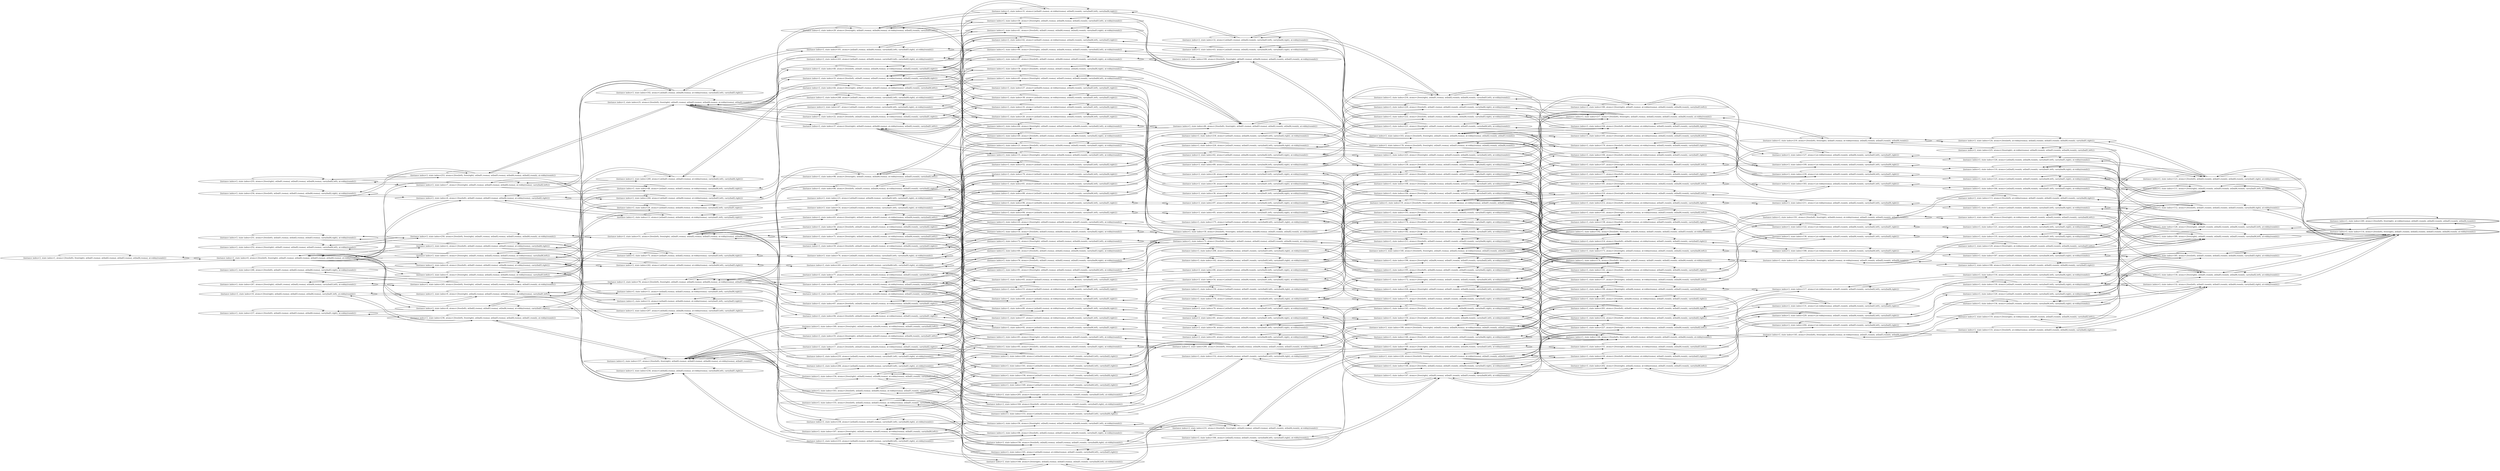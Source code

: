 digraph {
rankdir="LR"
s1[label="(instance index=3, state index=1, atoms={free(left), free(right), at(ball1,rooma), at(ball2,rooma), at(ball3,rooma), at(ball4,rooma), at-robby(roomb)})"]
s237[label="(instance index=3, state index=237, atoms={free(left), at(ball2,rooma), at(ball3,rooma), at(ball4,rooma), carry(ball1,right), at-robby(roomb)})"]
s10[label="(instance index=3, state index=10, atoms={free(right), at(ball2,rooma), at(ball3,rooma), at(ball4,rooma), carry(ball1,left), at-robby(roomb)})"]
s252[label="(instance index=3, state index=252, atoms={free(right), at(ball1,rooma), at(ball2,rooma), at(ball3,rooma), carry(ball4,left), at-robby(roomb)})"]
s251[label="(instance index=3, state index=251, atoms={free(left), at(ball1,rooma), at(ball2,rooma), at(ball3,rooma), carry(ball4,right), at-robby(roomb)})"]
s246[label="(instance index=3, state index=246, atoms={free(left), at(ball1,rooma), at(ball2,rooma), at(ball4,rooma), carry(ball3,right), at-robby(roomb)})"]
s247[label="(instance index=3, state index=247, atoms={free(right), at(ball1,rooma), at(ball2,rooma), at(ball4,rooma), carry(ball3,left), at-robby(roomb)})"]
s0[label="(instance index=3, state index=0, atoms={free(left), free(right), at(ball1,rooma), at(ball2,rooma), at(ball3,rooma), at(ball4,rooma), at-robby(rooma)})"]
s255[label="(instance index=3, state index=255, atoms={free(right), at(ball1,rooma), at(ball3,rooma), at(ball4,rooma), carry(ball2,left), at-robby(roomb)})"]
s254[label="(instance index=3, state index=254, atoms={free(left), at(ball1,rooma), at(ball3,rooma), at(ball4,rooma), carry(ball2,right), at-robby(roomb)})"]
s8[label="(instance index=3, state index=8, atoms={free(left), at(ball2,rooma), at(ball3,rooma), at(ball4,rooma), at-robby(rooma), carry(ball1,right)})"]
s9[label="(instance index=3, state index=9, atoms={free(right), at(ball2,rooma), at(ball3,rooma), at(ball4,rooma), at-robby(rooma), carry(ball1,left)})"]
s236[label="(instance index=3, state index=236, atoms={free(left), free(right), at(ball2,rooma), at(ball3,rooma), at(ball4,rooma), at(ball1,roomb), at-robby(roomb)})"]
s3[label="(instance index=3, state index=3, atoms={free(right), at(ball1,rooma), at(ball2,rooma), at(ball3,rooma), at-robby(rooma), carry(ball4,left)})"]
s2[label="(instance index=3, state index=2, atoms={free(left), at(ball1,rooma), at(ball2,rooma), at(ball3,rooma), at-robby(rooma), carry(ball4,right)})"]
s250[label="(instance index=3, state index=250, atoms={free(left), free(right), at(ball1,rooma), at(ball2,rooma), at(ball3,rooma), at(ball4,roomb), at-robby(roomb)})"]
s245[label="(instance index=3, state index=245, atoms={free(left), free(right), at(ball1,rooma), at(ball2,rooma), at(ball4,rooma), at(ball3,roomb), at-robby(roomb)})"]
s7[label="(instance index=3, state index=7, atoms={free(right), at(ball1,rooma), at(ball3,rooma), at(ball4,rooma), at-robby(rooma), carry(ball2,left)})"]
s4[label="(instance index=3, state index=4, atoms={free(left), at(ball1,rooma), at(ball2,rooma), at(ball4,rooma), at-robby(rooma), carry(ball3,right)})"]
s6[label="(instance index=3, state index=6, atoms={free(left), at(ball1,rooma), at(ball3,rooma), at(ball4,rooma), at-robby(rooma), carry(ball2,right)})"]
s5[label="(instance index=3, state index=5, atoms={free(right), at(ball1,rooma), at(ball2,rooma), at(ball4,rooma), at-robby(rooma), carry(ball3,left)})"]
s253[label="(instance index=3, state index=253, atoms={free(left), free(right), at(ball1,rooma), at(ball3,rooma), at(ball4,rooma), at(ball2,roomb), at-robby(roomb)})"]
s24[label="(instance index=3, state index=24, atoms={at(ball3,rooma), at(ball4,rooma), at-robby(rooma), carry(ball2,left), carry(ball1,right)})"]
s13[label="(instance index=3, state index=13, atoms={at(ball3,rooma), at(ball4,rooma), at-robby(rooma), carry(ball1,left), carry(ball2,right)})"]
s207[label="(instance index=3, state index=207, atoms={at(ball2,rooma), at(ball4,rooma), at-robby(rooma), carry(ball3,left), carry(ball1,right)})"]
s12[label="(instance index=3, state index=12, atoms={at(ball2,rooma), at(ball4,rooma), at-robby(rooma), carry(ball1,left), carry(ball3,right)})"]
s234[label="(instance index=3, state index=234, atoms={at(ball2,rooma), at(ball3,rooma), at-robby(rooma), carry(ball4,left), carry(ball1,right)})"]
s11[label="(instance index=3, state index=11, atoms={at(ball2,rooma), at(ball3,rooma), at-robby(rooma), carry(ball1,left), carry(ball4,right)})"]
s157[label="(instance index=3, state index=157, atoms={free(left), free(right), at(ball2,rooma), at(ball3,rooma), at(ball4,rooma), at-robby(rooma), at(ball1,roomb)})"]
s75[label="(instance index=3, state index=75, atoms={at(ball1,rooma), at(ball2,rooma), at-robby(rooma), carry(ball3,left), carry(ball4,right)})"]
s242[label="(instance index=3, state index=242, atoms={at(ball1,rooma), at(ball2,rooma), at-robby(rooma), carry(ball4,left), carry(ball3,right)})"]
s48[label="(instance index=3, state index=48, atoms={at(ball1,rooma), at(ball3,rooma), at-robby(rooma), carry(ball4,left), carry(ball2,right)})"]
s249[label="(instance index=3, state index=249, atoms={at(ball1,rooma), at(ball3,rooma), at-robby(rooma), carry(ball2,left), carry(ball4,right)})"]
s51[label="(instance index=3, state index=51, atoms={free(left), free(right), at(ball1,rooma), at(ball2,rooma), at(ball3,rooma), at-robby(rooma), at(ball4,roomb)})"]
s78[label="(instance index=3, state index=78, atoms={free(left), free(right), at(ball1,rooma), at(ball2,rooma), at(ball4,rooma), at-robby(rooma), at(ball3,roomb)})"]
s102[label="(instance index=3, state index=102, atoms={at(ball1,rooma), at(ball4,rooma), at-robby(rooma), carry(ball2,left), carry(ball3,right)})"]
s244[label="(instance index=3, state index=244, atoms={at(ball1,rooma), at(ball4,rooma), at-robby(rooma), carry(ball3,left), carry(ball2,right)})"]
s25[label="(instance index=3, state index=25, atoms={free(left), free(right), at(ball1,rooma), at(ball3,rooma), at(ball4,rooma), at-robby(rooma), at(ball2,roomb)})"]
s22[label="(instance index=3, state index=22, atoms={free(left), at(ball3,rooma), at(ball4,rooma), at-robby(rooma), at(ball2,roomb), carry(ball1,right)})"]
s17[label="(instance index=3, state index=17, atoms={free(left), at(ball3,rooma), at(ball4,rooma), at-robby(rooma), at(ball1,roomb), carry(ball2,right)})"]
s23[label="(instance index=3, state index=23, atoms={at(ball3,rooma), at(ball4,rooma), carry(ball2,left), carry(ball1,right), at-robby(roomb)})"]
s14[label="(instance index=3, state index=14, atoms={at(ball3,rooma), at(ball4,rooma), carry(ball1,left), carry(ball2,right), at-robby(roomb)})"]
s206[label="(instance index=3, state index=206, atoms={at(ball2,rooma), at(ball4,rooma), carry(ball3,left), carry(ball1,right), at-robby(roomb)})"]
s235[label="(instance index=3, state index=235, atoms={at(ball2,rooma), at(ball4,rooma), carry(ball1,left), carry(ball3,right), at-robby(roomb)})"]
s233[label="(instance index=3, state index=233, atoms={at(ball2,rooma), at(ball3,rooma), carry(ball4,left), carry(ball1,right), at-robby(roomb)})"]
s238[label="(instance index=3, state index=238, atoms={at(ball2,rooma), at(ball3,rooma), carry(ball1,left), carry(ball4,right), at-robby(roomb)})"]
s160[label="(instance index=3, state index=160, atoms={free(right), at(ball3,rooma), at(ball4,rooma), at-robby(rooma), at(ball1,roomb), carry(ball2,left)})"]
s167[label="(instance index=3, state index=167, atoms={free(right), at(ball2,rooma), at(ball3,rooma), at-robby(rooma), at(ball1,roomb), carry(ball4,left)})"]
s163[label="(instance index=3, state index=163, atoms={free(left), at(ball2,rooma), at(ball4,rooma), at-robby(rooma), at(ball1,roomb), carry(ball3,right)})"]
s155[label="(instance index=3, state index=155, atoms={free(left), at(ball2,rooma), at(ball3,rooma), at-robby(rooma), at(ball1,roomb), carry(ball4,right)})"]
s154[label="(instance index=3, state index=154, atoms={free(right), at(ball2,rooma), at(ball4,rooma), at-robby(rooma), at(ball1,roomb), carry(ball3,left)})"]
s94[label="(instance index=3, state index=94, atoms={free(left), at(ball2,rooma), at(ball4,rooma), at-robby(rooma), at(ball3,roomb), carry(ball1,right)})"]
s67[label="(instance index=3, state index=67, atoms={free(left), at(ball2,rooma), at(ball3,rooma), at-robby(rooma), at(ball4,roomb), carry(ball1,right)})"]
s90[label="(instance index=3, state index=90, atoms={free(right), at(ball1,rooma), at(ball2,rooma), at-robby(rooma), at(ball3,roomb), carry(ball4,left)})"]
s74[label="(instance index=3, state index=74, atoms={at(ball1,rooma), at(ball2,rooma), carry(ball3,left), carry(ball4,right), at-robby(roomb)})"]
s71[label="(instance index=3, state index=71, atoms={free(right), at(ball1,rooma), at(ball2,rooma), at-robby(rooma), at(ball4,roomb), carry(ball3,left)})"]
s241[label="(instance index=3, state index=241, atoms={at(ball1,rooma), at(ball2,rooma), carry(ball4,left), carry(ball3,right), at-robby(roomb)})"]
s59[label="(instance index=3, state index=59, atoms={free(left), at(ball1,rooma), at(ball2,rooma), at-robby(rooma), at(ball4,roomb), carry(ball3,right)})"]
s63[label="(instance index=3, state index=63, atoms={free(right), at(ball1,rooma), at(ball3,rooma), at-robby(rooma), at(ball4,roomb), carry(ball2,left)})"]
s47[label="(instance index=3, state index=47, atoms={at(ball1,rooma), at(ball3,rooma), carry(ball4,left), carry(ball2,right), at-robby(roomb)})"]
s44[label="(instance index=3, state index=44, atoms={free(right), at(ball1,rooma), at(ball3,rooma), at-robby(rooma), at(ball2,roomb), carry(ball4,left)})"]
s248[label="(instance index=3, state index=248, atoms={at(ball1,rooma), at(ball3,rooma), carry(ball2,left), carry(ball4,right), at-robby(roomb)})"]
s55[label="(instance index=3, state index=55, atoms={free(right), at(ball2,rooma), at(ball3,rooma), at-robby(rooma), at(ball4,roomb), carry(ball1,left)})"]
s50[label="(instance index=3, state index=50, atoms={free(left), at(ball1,rooma), at(ball3,rooma), at-robby(rooma), at(ball4,roomb), carry(ball2,right)})"]
s77[label="(instance index=3, state index=77, atoms={free(left), at(ball1,rooma), at(ball2,rooma), at-robby(rooma), at(ball3,roomb), carry(ball4,right)})"]
s82[label="(instance index=3, state index=82, atoms={free(right), at(ball2,rooma), at(ball4,rooma), at-robby(rooma), at(ball3,roomb), carry(ball1,left)})"]
s37[label="(instance index=3, state index=37, atoms={free(right), at(ball3,rooma), at(ball4,rooma), at-robby(rooma), at(ball2,roomb), carry(ball1,left)})"]
s98[label="(instance index=3, state index=98, atoms={free(right), at(ball1,rooma), at(ball4,rooma), at-robby(rooma), at(ball3,roomb), carry(ball2,left)})"]
s86[label="(instance index=3, state index=86, atoms={free(left), at(ball1,rooma), at(ball4,rooma), at-robby(rooma), at(ball3,roomb), carry(ball2,right)})"]
s101[label="(instance index=3, state index=101, atoms={at(ball1,rooma), at(ball4,rooma), carry(ball2,left), carry(ball3,right), at-robby(roomb)})"]
s40[label="(instance index=3, state index=40, atoms={free(left), at(ball1,rooma), at(ball4,rooma), at-robby(rooma), at(ball2,roomb), carry(ball3,right)})"]
s243[label="(instance index=3, state index=243, atoms={at(ball1,rooma), at(ball4,rooma), carry(ball3,left), carry(ball2,right), at-robby(roomb)})"]
s29[label="(instance index=3, state index=29, atoms={free(right), at(ball1,rooma), at(ball4,rooma), at-robby(rooma), at(ball2,roomb), carry(ball3,left)})"]
s33[label="(instance index=3, state index=33, atoms={free(left), at(ball1,rooma), at(ball3,rooma), at-robby(rooma), at(ball2,roomb), carry(ball4,right)})"]
s169[label="(instance index=3, state index=169, atoms={at(ball3,rooma), at-robby(rooma), at(ball1,roomb), carry(ball4,left), carry(ball2,right)})"]
s209[label="(instance index=3, state index=209, atoms={at(ball4,rooma), at-robby(rooma), at(ball1,roomb), carry(ball3,left), carry(ball2,right)})"]
s95[label="(instance index=3, state index=95, atoms={free(left), at(ball2,rooma), at(ball4,rooma), at(ball3,roomb), carry(ball1,right), at-robby(roomb)})"]
s205[label="(instance index=3, state index=205, atoms={free(right), at(ball2,rooma), at(ball4,rooma), at(ball1,roomb), carry(ball3,left), at-robby(roomb)})"]
s164[label="(instance index=3, state index=164, atoms={free(left), at(ball2,rooma), at(ball4,rooma), at(ball1,roomb), carry(ball3,right), at-robby(roomb)})"]
s83[label="(instance index=3, state index=83, atoms={free(right), at(ball2,rooma), at(ball4,rooma), at(ball3,roomb), carry(ball1,left), at-robby(roomb)})"]
s161[label="(instance index=3, state index=161, atoms={at(ball4,rooma), at-robby(rooma), at(ball1,roomb), carry(ball2,left), carry(ball3,right)})"]
s96[label="(instance index=3, state index=96, atoms={at(ball4,rooma), at-robby(rooma), at(ball3,roomb), carry(ball2,left), carry(ball1,right)})"]
s168[label="(instance index=3, state index=168, atoms={free(right), at(ball2,rooma), at(ball3,rooma), at(ball1,roomb), carry(ball4,left), at-robby(roomb)})"]
s68[label="(instance index=3, state index=68, atoms={free(left), at(ball2,rooma), at(ball3,rooma), at(ball4,roomb), carry(ball1,right), at-robby(roomb)})"]
s156[label="(instance index=3, state index=156, atoms={free(left), at(ball2,rooma), at(ball3,rooma), at(ball1,roomb), carry(ball4,right), at-robby(roomb)})"]
s56[label="(instance index=3, state index=56, atoms={free(right), at(ball2,rooma), at(ball3,rooma), at(ball4,roomb), carry(ball1,left), at-robby(roomb)})"]
s65[label="(instance index=3, state index=65, atoms={at(ball3,rooma), at-robby(rooma), at(ball4,roomb), carry(ball2,left), carry(ball1,right)})"]
s158[label="(instance index=3, state index=158, atoms={at(ball3,rooma), at-robby(rooma), at(ball1,roomb), carry(ball2,left), carry(ball4,right)})"]
s165[label="(instance index=3, state index=165, atoms={at(ball2,rooma), at-robby(rooma), at(ball1,roomb), carry(ball4,left), carry(ball3,right)})"]
s153[label="(instance index=3, state index=153, atoms={at(ball2,rooma), at-robby(rooma), at(ball1,roomb), carry(ball3,left), carry(ball4,right)})"]
s92[label="(instance index=3, state index=92, atoms={at(ball2,rooma), at-robby(rooma), at(ball3,roomb), carry(ball4,left), carry(ball1,right)})"]
s69[label="(instance index=3, state index=69, atoms={at(ball2,rooma), at-robby(rooma), at(ball4,roomb), carry(ball3,left), carry(ball1,right)})"]
s52[label="(instance index=3, state index=52, atoms={at(ball1,rooma), at-robby(rooma), at(ball4,roomb), carry(ball3,left), carry(ball2,right)})"]
s88[label="(instance index=3, state index=88, atoms={at(ball1,rooma), at-robby(rooma), at(ball3,roomb), carry(ball4,left), carry(ball2,right)})"]
s80[label="(instance index=3, state index=80, atoms={at(ball2,rooma), at-robby(rooma), at(ball3,roomb), carry(ball1,left), carry(ball4,right)})"]
s57[label="(instance index=3, state index=57, atoms={at(ball2,rooma), at-robby(rooma), at(ball4,roomb), carry(ball1,left), carry(ball3,right)})"]
s91[label="(instance index=3, state index=91, atoms={free(right), at(ball1,rooma), at(ball2,rooma), at(ball3,roomb), carry(ball4,left), at-robby(roomb)})"]
s76[label="(instance index=3, state index=76, atoms={free(left), at(ball1,rooma), at(ball2,rooma), at(ball3,roomb), carry(ball4,right), at-robby(roomb)})"]
s72[label="(instance index=3, state index=72, atoms={free(right), at(ball1,rooma), at(ball2,rooma), at(ball4,roomb), carry(ball3,left), at-robby(roomb)})"]
s60[label="(instance index=3, state index=60, atoms={free(left), at(ball1,rooma), at(ball2,rooma), at(ball4,roomb), carry(ball3,right), at-robby(roomb)})"]
s61[label="(instance index=3, state index=61, atoms={at(ball1,rooma), at-robby(rooma), at(ball4,roomb), carry(ball2,left), carry(ball3,right)})"]
s64[label="(instance index=3, state index=64, atoms={free(right), at(ball1,rooma), at(ball3,rooma), at(ball4,roomb), carry(ball2,left), at-robby(roomb)})"]
s49[label="(instance index=3, state index=49, atoms={free(left), at(ball1,rooma), at(ball3,rooma), at(ball4,roomb), carry(ball2,right), at-robby(roomb)})"]
s45[label="(instance index=3, state index=45, atoms={free(right), at(ball1,rooma), at(ball3,rooma), at(ball2,roomb), carry(ball4,left), at-robby(roomb)})"]
s53[label="(instance index=3, state index=53, atoms={at(ball3,rooma), at-robby(rooma), at(ball4,roomb), carry(ball1,left), carry(ball2,right)})"]
s79[label="(instance index=3, state index=79, atoms={at(ball1,rooma), at-robby(rooma), at(ball3,roomb), carry(ball2,left), carry(ball4,right)})"]
s84[label="(instance index=3, state index=84, atoms={at(ball4,rooma), at-robby(rooma), at(ball3,roomb), carry(ball1,left), carry(ball2,right)})"]
s38[label="(instance index=3, state index=38, atoms={at(ball4,rooma), at-robby(rooma), at(ball2,roomb), carry(ball1,left), carry(ball3,right)})"]
s99[label="(instance index=3, state index=99, atoms={free(right), at(ball1,rooma), at(ball4,rooma), at(ball3,roomb), carry(ball2,left), at-robby(roomb)})"]
s87[label="(instance index=3, state index=87, atoms={free(left), at(ball1,rooma), at(ball4,rooma), at(ball3,roomb), carry(ball2,right), at-robby(roomb)})"]
s41[label="(instance index=3, state index=41, atoms={free(left), at(ball1,rooma), at(ball4,rooma), at(ball2,roomb), carry(ball3,right), at-robby(roomb)})"]
s34[label="(instance index=3, state index=34, atoms={free(left), at(ball1,rooma), at(ball3,rooma), at(ball2,roomb), carry(ball4,right), at-robby(roomb)})"]
s21[label="(instance index=3, state index=21, atoms={free(left), at(ball3,rooma), at(ball4,rooma), at(ball2,roomb), carry(ball1,right), at-robby(roomb)})"]
s27[label="(instance index=3, state index=27, atoms={at(ball4,rooma), at-robby(rooma), at(ball2,roomb), carry(ball3,left), carry(ball1,right)})"]
s16[label="(instance index=3, state index=16, atoms={free(left), at(ball3,rooma), at(ball4,rooma), at(ball1,roomb), carry(ball2,right), at-robby(roomb)})"]
s42[label="(instance index=3, state index=42, atoms={at(ball1,rooma), at-robby(rooma), at(ball2,roomb), carry(ball4,left), carry(ball3,right)})"]
s30[label="(instance index=3, state index=30, atoms={free(right), at(ball1,rooma), at(ball4,rooma), at(ball2,roomb), carry(ball3,left), at-robby(roomb)})"]
s26[label="(instance index=3, state index=26, atoms={at(ball3,rooma), at-robby(rooma), at(ball2,roomb), carry(ball4,left), carry(ball1,right)})"]
s15[label="(instance index=3, state index=15, atoms={free(right), at(ball3,rooma), at(ball4,rooma), at(ball2,roomb), carry(ball1,left), at-robby(roomb)})"]
s20[label="(instance index=3, state index=20, atoms={free(right), at(ball3,rooma), at(ball4,rooma), at(ball1,roomb), carry(ball2,left), at-robby(roomb)})"]
s35[label="(instance index=3, state index=35, atoms={at(ball3,rooma), at-robby(rooma), at(ball2,roomb), carry(ball1,left), carry(ball4,right)})"]
s31[label="(instance index=3, state index=31, atoms={at(ball1,rooma), at-robby(rooma), at(ball2,roomb), carry(ball3,left), carry(ball4,right)})"]
s170[label="(instance index=3, state index=170, atoms={at(ball3,rooma), at(ball1,roomb), carry(ball4,left), carry(ball2,right), at-robby(roomb)})"]
s175[label="(instance index=3, state index=175, atoms={at(ball3,rooma), at(ball2,roomb), carry(ball4,left), carry(ball1,right), at-robby(roomb)})"]
s208[label="(instance index=3, state index=208, atoms={at(ball4,rooma), at(ball1,roomb), carry(ball3,left), carry(ball2,right), at-robby(roomb)})"]
s200[label="(instance index=3, state index=200, atoms={free(left), free(right), at(ball2,rooma), at(ball4,rooma), at(ball1,roomb), at(ball3,roomb), at-robby(roomb)})"]
s162[label="(instance index=3, state index=162, atoms={at(ball4,rooma), at(ball1,roomb), carry(ball2,left), carry(ball3,right), at-robby(roomb)})"]
s97[label="(instance index=3, state index=97, atoms={at(ball4,rooma), at(ball3,roomb), carry(ball2,left), carry(ball1,right), at-robby(roomb)})"]
s231[label="(instance index=3, state index=231, atoms={free(left), free(right), at(ball2,rooma), at(ball3,rooma), at(ball1,roomb), at(ball4,roomb), at-robby(roomb)})"]
s66[label="(instance index=3, state index=66, atoms={at(ball3,rooma), at(ball4,roomb), carry(ball2,left), carry(ball1,right), at-robby(roomb)})"]
s159[label="(instance index=3, state index=159, atoms={at(ball3,rooma), at(ball1,roomb), carry(ball2,left), carry(ball4,right), at-robby(roomb)})"]
s166[label="(instance index=3, state index=166, atoms={at(ball2,rooma), at(ball1,roomb), carry(ball4,left), carry(ball3,right), at-robby(roomb)})"]
s152[label="(instance index=3, state index=152, atoms={at(ball2,rooma), at(ball1,roomb), carry(ball3,left), carry(ball4,right), at-robby(roomb)})"]
s93[label="(instance index=3, state index=93, atoms={at(ball2,rooma), at(ball3,roomb), carry(ball4,left), carry(ball1,right), at-robby(roomb)})"]
s70[label="(instance index=3, state index=70, atoms={at(ball2,rooma), at(ball4,roomb), carry(ball3,left), carry(ball1,right), at-robby(roomb)})"]
s218[label="(instance index=3, state index=218, atoms={at(ball1,rooma), at(ball4,roomb), carry(ball3,left), carry(ball2,right), at-robby(roomb)})"]
s89[label="(instance index=3, state index=89, atoms={at(ball1,rooma), at(ball3,roomb), carry(ball4,left), carry(ball2,right), at-robby(roomb)})"]
s81[label="(instance index=3, state index=81, atoms={at(ball2,rooma), at(ball3,roomb), carry(ball1,left), carry(ball4,right), at-robby(roomb)})"]
s58[label="(instance index=3, state index=58, atoms={at(ball2,rooma), at(ball4,roomb), carry(ball1,left), carry(ball3,right), at-robby(roomb)})"]
s73[label="(instance index=3, state index=73, atoms={free(left), free(right), at(ball1,rooma), at(ball2,rooma), at(ball3,roomb), at(ball4,roomb), at-robby(roomb)})"]
s62[label="(instance index=3, state index=62, atoms={at(ball1,rooma), at(ball4,roomb), carry(ball2,left), carry(ball3,right), at-robby(roomb)})"]
s46[label="(instance index=3, state index=46, atoms={free(left), free(right), at(ball1,rooma), at(ball3,rooma), at(ball2,roomb), at(ball4,roomb), at-robby(roomb)})"]
s36[label="(instance index=3, state index=36, atoms={at(ball3,rooma), at(ball2,roomb), carry(ball1,left), carry(ball4,right), at-robby(roomb)})"]
s54[label="(instance index=3, state index=54, atoms={at(ball3,rooma), at(ball4,roomb), carry(ball1,left), carry(ball2,right), at-robby(roomb)})"]
s224[label="(instance index=3, state index=224, atoms={at(ball1,rooma), at(ball3,roomb), carry(ball2,left), carry(ball4,right), at-robby(roomb)})"]
s85[label="(instance index=3, state index=85, atoms={at(ball4,rooma), at(ball3,roomb), carry(ball1,left), carry(ball2,right), at-robby(roomb)})"]
s39[label="(instance index=3, state index=39, atoms={at(ball4,rooma), at(ball2,roomb), carry(ball1,left), carry(ball3,right), at-robby(roomb)})"]
s100[label="(instance index=3, state index=100, atoms={free(left), free(right), at(ball1,rooma), at(ball4,rooma), at(ball2,roomb), at(ball3,roomb), at-robby(roomb)})"]
s18[label="(instance index=3, state index=18, atoms={free(left), free(right), at(ball3,rooma), at(ball4,rooma), at(ball1,roomb), at(ball2,roomb), at-robby(roomb)})"]
s32[label="(instance index=3, state index=32, atoms={at(ball1,rooma), at(ball2,roomb), carry(ball3,left), carry(ball4,right), at-robby(roomb)})"]
s28[label="(instance index=3, state index=28, atoms={at(ball4,rooma), at(ball2,roomb), carry(ball3,left), carry(ball1,right), at-robby(roomb)})"]
s43[label="(instance index=3, state index=43, atoms={at(ball1,rooma), at(ball2,roomb), carry(ball4,left), carry(ball3,right), at-robby(roomb)})"]
s197[label="(instance index=3, state index=197, atoms={free(left), at(ball4,rooma), at(ball2,roomb), at(ball3,roomb), carry(ball1,right), at-robby(roomb)})"]
s193[label="(instance index=3, state index=193, atoms={free(left), at(ball4,rooma), at(ball1,roomb), at(ball2,roomb), carry(ball3,right), at-robby(roomb)})"]
s195[label="(instance index=3, state index=195, atoms={free(left), at(ball4,rooma), at(ball1,roomb), at(ball3,roomb), carry(ball2,right), at-robby(roomb)})"]
s171[label="(instance index=3, state index=171, atoms={free(left), at(ball3,rooma), at(ball1,roomb), at(ball4,roomb), carry(ball2,right), at-robby(roomb)})"]
s172[label="(instance index=3, state index=172, atoms={free(right), at(ball3,rooma), at(ball1,roomb), at(ball2,roomb), carry(ball4,left), at-robby(roomb)})"]
s176[label="(instance index=3, state index=176, atoms={free(left), at(ball3,rooma), at(ball2,roomb), at(ball4,roomb), carry(ball1,right), at-robby(roomb)})"]
s213[label="(instance index=3, state index=213, atoms={free(left), at(ball3,rooma), at(ball1,roomb), at(ball2,roomb), carry(ball4,right), at-robby(roomb)})"]
s194[label="(instance index=3, state index=194, atoms={free(right), at(ball4,rooma), at(ball1,roomb), at(ball2,roomb), carry(ball3,left), at-robby(roomb)})"]
s199[label="(instance index=3, state index=199, atoms={free(left), free(right), at(ball2,rooma), at(ball4,rooma), at-robby(rooma), at(ball1,roomb), at(ball3,roomb)})"]
s196[label="(instance index=3, state index=196, atoms={free(right), at(ball4,rooma), at(ball1,roomb), at(ball3,roomb), carry(ball2,left), at-robby(roomb)})"]
s149[label="(instance index=3, state index=149, atoms={free(right), at(ball2,rooma), at(ball1,roomb), at(ball4,roomb), carry(ball3,left), at-robby(roomb)})"]
s148[label="(instance index=3, state index=148, atoms={free(left), at(ball2,rooma), at(ball1,roomb), at(ball4,roomb), carry(ball3,right), at-robby(roomb)})"]
s147[label="(instance index=3, state index=147, atoms={free(right), at(ball2,rooma), at(ball1,roomb), at(ball3,roomb), carry(ball4,left), at-robby(roomb)})"]
s146[label="(instance index=3, state index=146, atoms={free(left), at(ball2,rooma), at(ball1,roomb), at(ball3,roomb), carry(ball4,right), at-robby(roomb)})"]
s139[label="(instance index=3, state index=139, atoms={free(left), at(ball1,rooma), at(ball3,roomb), at(ball4,roomb), carry(ball2,right), at-robby(roomb)})"]
s150[label="(instance index=3, state index=150, atoms={free(right), at(ball2,rooma), at(ball3,roomb), at(ball4,roomb), carry(ball1,left), at-robby(roomb)})"]
s140[label="(instance index=3, state index=140, atoms={free(left), free(right), at(ball1,rooma), at(ball2,rooma), at-robby(rooma), at(ball3,roomb), at(ball4,roomb)})"]
s178[label="(instance index=3, state index=178, atoms={free(left), free(right), at(ball1,rooma), at(ball3,rooma), at-robby(rooma), at(ball2,roomb), at(ball4,roomb)})"]
s182[label="(instance index=3, state index=182, atoms={free(right), at(ball3,rooma), at(ball2,roomb), at(ball4,roomb), carry(ball1,left), at-robby(roomb)})"]
s108[label="(instance index=3, state index=108, atoms={free(right), at(ball4,rooma), at(ball2,roomb), at(ball3,roomb), carry(ball1,left), at-robby(roomb)})"]
s103[label="(instance index=3, state index=103, atoms={free(left), free(right), at(ball1,rooma), at(ball4,rooma), at-robby(rooma), at(ball2,roomb), at(ball3,roomb)})"]
s222[label="(instance index=3, state index=222, atoms={free(left), at(ball1,rooma), at(ball2,roomb), at(ball4,roomb), carry(ball3,right), at-robby(roomb)})"]
s221[label="(instance index=3, state index=221, atoms={free(right), at(ball1,rooma), at(ball2,roomb), at(ball3,roomb), carry(ball4,left), at-robby(roomb)})"]
s226[label="(instance index=3, state index=226, atoms={free(right), at(ball3,rooma), at(ball1,roomb), at(ball4,roomb), carry(ball2,left), at-robby(roomb)})"]
s223[label="(instance index=3, state index=223, atoms={free(right), at(ball1,rooma), at(ball3,roomb), at(ball4,roomb), carry(ball2,left), at-robby(roomb)})"]
s19[label="(instance index=3, state index=19, atoms={free(left), free(right), at(ball3,rooma), at(ball4,rooma), at-robby(rooma), at(ball1,roomb), at(ball2,roomb)})"]
s216[label="(instance index=3, state index=216, atoms={free(right), at(ball1,rooma), at(ball2,roomb), at(ball4,roomb), carry(ball3,left), at-robby(roomb)})"]
s220[label="(instance index=3, state index=220, atoms={free(left), at(ball1,rooma), at(ball2,roomb), at(ball3,roomb), carry(ball4,right), at-robby(roomb)})"]
s228[label="(instance index=3, state index=228, atoms={free(left), free(right), at(ball2,rooma), at(ball3,rooma), at-robby(rooma), at(ball1,roomb), at(ball4,roomb)})"]
s143[label="(instance index=3, state index=143, atoms={free(left), at(ball2,rooma), at(ball3,roomb), at(ball4,roomb), carry(ball1,right), at-robby(roomb)})"]
s173[label="(instance index=3, state index=173, atoms={free(right), at(ball3,rooma), at-robby(rooma), at(ball1,roomb), at(ball2,roomb), carry(ball4,left)})"]
s192[label="(instance index=3, state index=192, atoms={free(left), free(right), at(ball4,rooma), at(ball1,roomb), at(ball2,roomb), at(ball3,roomb), at-robby(roomb)})"]
s106[label="(instance index=3, state index=106, atoms={free(left), at(ball4,rooma), at-robby(rooma), at(ball2,roomb), at(ball3,roomb), carry(ball1,right)})"]
s203[label="(instance index=3, state index=203, atoms={free(left), at(ball4,rooma), at-robby(rooma), at(ball1,roomb), at(ball3,roomb), carry(ball2,right)})"]
s105[label="(instance index=3, state index=105, atoms={free(right), at(ball1,rooma), at-robby(rooma), at(ball2,roomb), at(ball3,roomb), carry(ball4,left)})"]
s202[label="(instance index=3, state index=202, atoms={free(right), at(ball2,rooma), at-robby(rooma), at(ball1,roomb), at(ball3,roomb), carry(ball4,left)})"]
s151[label="(instance index=3, state index=151, atoms={free(right), at(ball2,rooma), at-robby(rooma), at(ball1,roomb), at(ball4,roomb), carry(ball3,left)})"]
s174[label="(instance index=3, state index=174, atoms={free(left), free(right), at(ball3,rooma), at(ball1,roomb), at(ball2,roomb), at(ball4,roomb), at-robby(roomb)})"]
s180[label="(instance index=3, state index=180, atoms={free(right), at(ball1,rooma), at-robby(rooma), at(ball2,roomb), at(ball4,roomb), carry(ball3,left)})"]
s177[label="(instance index=3, state index=177, atoms={free(left), at(ball3,rooma), at-robby(rooma), at(ball2,roomb), at(ball4,roomb), carry(ball1,right)})"]
s141[label="(instance index=3, state index=141, atoms={free(right), at(ball1,rooma), at-robby(rooma), at(ball3,roomb), at(ball4,roomb), carry(ball2,left)})"]
s198[label="(instance index=3, state index=198, atoms={free(right), at(ball4,rooma), at-robby(rooma), at(ball1,roomb), at(ball3,roomb), carry(ball2,left)})"]
s144[label="(instance index=3, state index=144, atoms={free(left), free(right), at(ball2,rooma), at(ball1,roomb), at(ball3,roomb), at(ball4,roomb), at-robby(roomb)})"]
s138[label="(instance index=3, state index=138, atoms={free(left), at(ball1,rooma), at-robby(rooma), at(ball3,roomb), at(ball4,roomb), carry(ball2,right)})"]
s137[label="(instance index=3, state index=137, atoms={free(right), at(ball2,rooma), at-robby(rooma), at(ball3,roomb), at(ball4,roomb), carry(ball1,left)})"]
s179[label="(instance index=3, state index=179, atoms={free(left), at(ball1,rooma), at-robby(rooma), at(ball2,roomb), at(ball4,roomb), carry(ball3,right)})"]
s181[label="(instance index=3, state index=181, atoms={free(right), at(ball3,rooma), at-robby(rooma), at(ball2,roomb), at(ball4,roomb), carry(ball1,left)})"]
s201[label="(instance index=3, state index=201, atoms={free(left), at(ball2,rooma), at-robby(rooma), at(ball1,roomb), at(ball3,roomb), carry(ball4,right)})"]
s104[label="(instance index=3, state index=104, atoms={free(left), at(ball1,rooma), at-robby(rooma), at(ball2,roomb), at(ball3,roomb), carry(ball4,right)})"]
s107[label="(instance index=3, state index=107, atoms={free(right), at(ball4,rooma), at-robby(rooma), at(ball2,roomb), at(ball3,roomb), carry(ball1,left)})"]
s214[label="(instance index=3, state index=214, atoms={free(left), at(ball4,rooma), at-robby(rooma), at(ball1,roomb), at(ball2,roomb), carry(ball3,right)})"]
s142[label="(instance index=3, state index=142, atoms={free(left), at(ball2,rooma), at-robby(rooma), at(ball3,roomb), at(ball4,roomb), carry(ball1,right)})"]
s210[label="(instance index=3, state index=210, atoms={free(right), at(ball4,rooma), at-robby(rooma), at(ball1,roomb), at(ball2,roomb), carry(ball3,left)})"]
s227[label="(instance index=3, state index=227, atoms={free(right), at(ball3,rooma), at-robby(rooma), at(ball1,roomb), at(ball4,roomb), carry(ball2,left)})"]
s212[label="(instance index=3, state index=212, atoms={free(left), at(ball3,rooma), at-robby(rooma), at(ball1,roomb), at(ball2,roomb), carry(ball4,right)})"]
s217[label="(instance index=3, state index=217, atoms={free(left), free(right), at(ball1,rooma), at(ball2,roomb), at(ball3,roomb), at(ball4,roomb), at-robby(roomb)})"]
s232[label="(instance index=3, state index=232, atoms={free(left), at(ball3,rooma), at-robby(rooma), at(ball1,roomb), at(ball4,roomb), carry(ball2,right)})"]
s230[label="(instance index=3, state index=230, atoms={free(left), at(ball2,rooma), at-robby(rooma), at(ball1,roomb), at(ball4,roomb), carry(ball3,right)})"]
s204[label="(instance index=3, state index=204, atoms={at-robby(rooma), at(ball1,roomb), at(ball3,roomb), carry(ball4,left), carry(ball2,right)})"]
s188[label="(instance index=3, state index=188, atoms={at-robby(rooma), at(ball1,roomb), at(ball2,roomb), carry(ball4,left), carry(ball3,right)})"]
s191[label="(instance index=3, state index=191, atoms={free(left), free(right), at(ball4,rooma), at-robby(rooma), at(ball1,roomb), at(ball2,roomb), at(ball3,roomb)})"]
s127[label="(instance index=3, state index=127, atoms={at-robby(rooma), at(ball2,roomb), at(ball4,roomb), carry(ball3,left), carry(ball1,right)})"]
s219[label="(instance index=3, state index=219, atoms={free(left), free(right), at(ball1,rooma), at-robby(rooma), at(ball2,roomb), at(ball3,roomb), at(ball4,roomb)})"]
s122[label="(instance index=3, state index=122, atoms={at-robby(rooma), at(ball3,roomb), at(ball4,roomb), carry(ball2,left), carry(ball1,right)})"]
s211[label="(instance index=3, state index=211, atoms={at-robby(rooma), at(ball1,roomb), at(ball2,roomb), carry(ball3,left), carry(ball4,right)})"]
s117[label="(instance index=3, state index=117, atoms={at-robby(rooma), at(ball1,roomb), at(ball3,roomb), carry(ball2,left), carry(ball4,right)})"]
s239[label="(instance index=3, state index=239, atoms={at-robby(rooma), at(ball2,roomb), at(ball3,roomb), carry(ball4,left), carry(ball1,right)})"]
s145[label="(instance index=3, state index=145, atoms={free(left), free(right), at(ball2,rooma), at-robby(rooma), at(ball1,roomb), at(ball3,roomb), at(ball4,roomb)})"]
s136[label="(instance index=3, state index=136, atoms={at-robby(rooma), at(ball3,roomb), at(ball4,roomb), carry(ball1,left), carry(ball2,right)})"]
s183[label="(instance index=3, state index=183, atoms={at-robby(rooma), at(ball2,roomb), at(ball4,roomb), carry(ball1,left), carry(ball3,right)})"]
s109[label="(instance index=3, state index=109, atoms={at-robby(rooma), at(ball2,roomb), at(ball3,roomb), carry(ball1,left), carry(ball4,right)})"]
s215[label="(instance index=3, state index=215, atoms={free(left), free(right), at(ball3,rooma), at-robby(rooma), at(ball1,roomb), at(ball2,roomb), at(ball4,roomb)})"]
s229[label="(instance index=3, state index=229, atoms={at-robby(rooma), at(ball1,roomb), at(ball4,roomb), carry(ball2,left), carry(ball3,right)})"]
s131[label="(instance index=3, state index=131, atoms={at-robby(rooma), at(ball1,roomb), at(ball4,roomb), carry(ball3,left), carry(ball2,right)})"]
s186[label="(instance index=3, state index=186, atoms={free(left), at-robby(rooma), at(ball1,roomb), at(ball2,roomb), at(ball4,roomb), carry(ball3,right)})"]
s190[label="(instance index=3, state index=190, atoms={free(right), at-robby(rooma), at(ball1,roomb), at(ball2,roomb), at(ball3,roomb), carry(ball4,left)})"]
s187[label="(instance index=3, state index=187, atoms={at(ball1,roomb), at(ball2,roomb), carry(ball4,left), carry(ball3,right), at-robby(roomb)})"]
s125[label="(instance index=3, state index=125, atoms={at(ball2,roomb), at(ball3,roomb), carry(ball4,left), carry(ball1,right), at-robby(roomb)})"]
s124[label="(instance index=3, state index=124, atoms={free(left), at-robby(rooma), at(ball2,roomb), at(ball3,roomb), at(ball4,roomb), carry(ball1,right)})"]
s113[label="(instance index=3, state index=113, atoms={free(left), at-robby(rooma), at(ball1,roomb), at(ball2,roomb), at(ball3,roomb), carry(ball4,right)})"]
s134[label="(instance index=3, state index=134, atoms={at(ball1,roomb), at(ball3,roomb), carry(ball4,left), carry(ball2,right), at-robby(roomb)})"]
s130[label="(instance index=3, state index=130, atoms={at(ball1,roomb), at(ball4,roomb), carry(ball3,left), carry(ball2,right), at-robby(roomb)})"]
s129[label="(instance index=3, state index=129, atoms={free(right), at-robby(rooma), at(ball1,roomb), at(ball2,roomb), at(ball4,roomb), carry(ball3,left)})"]
s126[label="(instance index=3, state index=126, atoms={at(ball2,roomb), at(ball4,roomb), carry(ball3,left), carry(ball1,right), at-robby(roomb)})"]
s121[label="(instance index=3, state index=121, atoms={at(ball3,roomb), at(ball4,roomb), carry(ball2,left), carry(ball1,right), at-robby(roomb)})"]
s119[label="(instance index=3, state index=119, atoms={free(right), at-robby(rooma), at(ball1,roomb), at(ball3,roomb), at(ball4,roomb), carry(ball2,left)})"]
s115[label="(instance index=3, state index=115, atoms={at(ball1,roomb), at(ball2,roomb), carry(ball3,left), carry(ball4,right), at-robby(roomb)})"]
s184[label="(instance index=3, state index=184, atoms={at(ball2,roomb), at(ball4,roomb), carry(ball1,left), carry(ball3,right), at-robby(roomb)})"]
s120[label="(instance index=3, state index=120, atoms={at(ball1,roomb), at(ball4,roomb), carry(ball2,left), carry(ball3,right), at-robby(roomb)})"]
s135[label="(instance index=3, state index=135, atoms={at(ball3,roomb), at(ball4,roomb), carry(ball1,left), carry(ball2,right), at-robby(roomb)})"]
s133[label="(instance index=3, state index=133, atoms={free(left), at-robby(rooma), at(ball1,roomb), at(ball3,roomb), at(ball4,roomb), carry(ball2,right)})"]
s225[label="(instance index=3, state index=225, atoms={free(right), at-robby(rooma), at(ball2,roomb), at(ball3,roomb), at(ball4,roomb), carry(ball1,left)})"]
s110[label="(instance index=3, state index=110, atoms={at(ball2,roomb), at(ball3,roomb), carry(ball1,left), carry(ball4,right), at-robby(roomb)})"]
s116[label="(instance index=3, state index=116, atoms={at(ball1,roomb), at(ball3,roomb), carry(ball2,left), carry(ball4,right), at-robby(roomb)})"]
s118[label="(instance index=3, state index=118, atoms={free(right), at(ball1,roomb), at(ball3,roomb), at(ball4,roomb), carry(ball2,left), at-robby(roomb)})"]
s189[label="(instance index=3, state index=189, atoms={free(right), at(ball1,roomb), at(ball2,roomb), at(ball3,roomb), carry(ball4,left), at-robby(roomb)})"]
s123[label="(instance index=3, state index=123, atoms={free(left), at(ball2,roomb), at(ball3,roomb), at(ball4,roomb), carry(ball1,right), at-robby(roomb)})"]
s132[label="(instance index=3, state index=132, atoms={free(left), at(ball1,roomb), at(ball3,roomb), at(ball4,roomb), carry(ball2,right), at-robby(roomb)})"]
s112[label="(instance index=3, state index=112, atoms={free(left), at(ball1,roomb), at(ball2,roomb), at(ball3,roomb), carry(ball4,right), at-robby(roomb)})"]
s128[label="(instance index=3, state index=128, atoms={free(right), at(ball1,roomb), at(ball2,roomb), at(ball4,roomb), carry(ball3,left), at-robby(roomb)})"]
s111[label="(instance index=3, state index=111, atoms={free(right), at(ball2,roomb), at(ball3,roomb), at(ball4,roomb), carry(ball1,left), at-robby(roomb)})"]
s185[label="(instance index=3, state index=185, atoms={free(left), at(ball1,roomb), at(ball2,roomb), at(ball4,roomb), carry(ball3,right), at-robby(roomb)})"]
s114[peripheries=2,label="(instance index=3, state index=114, atoms={free(left), free(right), at(ball1,roomb), at(ball2,roomb), at(ball3,roomb), at(ball4,roomb), at-robby(roomb)})"]
s240[peripheries=2,label="(instance index=3, state index=240, atoms={free(left), free(right), at-robby(rooma), at(ball1,roomb), at(ball2,roomb), at(ball3,roomb), at(ball4,roomb)})"]
Dangling [ label = "", style = invis ]
{ rank = same; Dangling }
Dangling -> s0
{ rank = same; s0}
{ rank = same; s237,s10,s252,s251,s246,s247,s0,s255,s254}
{ rank = same; s8,s9,s236,s3,s2,s250,s245,s7,s4,s6,s5,s253}
{ rank = same; s24,s13,s207,s12,s234,s11,s157,s75,s242,s48,s249,s51,s78,s102,s244,s25}
{ rank = same; s22,s17,s23,s14,s206,s235,s233,s238,s160,s167,s163,s155,s154,s94,s67,s90,s74,s71,s241,s59,s63,s47,s44,s248,s55,s50,s77,s82,s37,s98,s86,s101,s40,s243,s29,s33}
{ rank = same; s169,s209,s95,s205,s164,s83,s161,s96,s168,s68,s156,s56,s65,s158,s165,s153,s92,s69,s52,s88,s80,s57,s91,s76,s72,s60,s61,s64,s49,s45,s53,s79,s84,s38,s99,s87,s41,s34,s21,s27,s16,s42,s30,s26,s15,s20,s35,s31}
{ rank = same; s170,s175,s208,s200,s162,s97,s231,s66,s159,s166,s152,s93,s70,s218,s89,s81,s58,s73,s62,s46,s36,s54,s224,s85,s39,s100,s18,s32,s28,s43}
{ rank = same; s197,s193,s195,s171,s172,s176,s213,s194,s199,s196,s149,s148,s147,s146,s139,s150,s140,s178,s182,s108,s103,s222,s221,s226,s223,s19,s216,s220,s228,s143}
{ rank = same; s173,s192,s106,s203,s105,s202,s151,s174,s180,s177,s141,s198,s144,s138,s137,s179,s181,s201,s104,s107,s214,s142,s210,s227,s212,s217,s232,s230}
{ rank = same; s204,s188,s191,s127,s219,s122,s211,s117,s239,s145,s136,s183,s109,s215,s229,s131}
{ rank = same; s186,s190,s187,s125,s124,s113,s134,s130,s129,s126,s121,s119,s115,s184,s120,s135,s133,s225,s110,s116}
{ rank = same; s118,s189,s123,s132,s112,s128,s111,s185}
{ rank = same; s114,s240}
{
s1->s1
s1->s0
}
{
s237->s237
s237->s236
s237->s8
s10->s236
s10->s10
s10->s9
s252->s252
s252->s3
s252->s250
s251->s251
s251->s2
s251->s250
s246->s246
s246->s245
s246->s4
s247->s247
s247->s5
s247->s245
s0->s9
s0->s8
s0->s7
s0->s6
s0->s5
s0->s4
s0->s3
s0->s2
s0->s1
s0->s0
s255->s7
s255->s253
s255->s255
s254->s254
s254->s6
s254->s253
}
{
s8->s207
s8->s237
s8->s24
s8->s234
s8->s8
s8->s0
s9->s13
s9->s12
s9->s11
s9->s10
s9->s9
s9->s0
s236->s236
s236->s10
s236->s157
s236->s237
s3->s242
s3->s48
s3->s234
s3->s3
s3->s252
s3->s0
s2->s251
s2->s249
s2->s11
s2->s75
s2->s2
s2->s0
s250->s252
s250->s251
s250->s51
s250->s250
s245->s246
s245->s78
s245->s245
s245->s247
s7->s255
s7->s24
s7->s249
s7->s102
s7->s7
s7->s0
s4->s246
s4->s12
s4->s242
s4->s102
s4->s4
s4->s0
s6->s254
s6->s244
s6->s48
s6->s13
s6->s6
s6->s0
s5->s247
s5->s244
s5->s207
s5->s75
s5->s5
s5->s0
s253->s255
s253->s254
s253->s253
s253->s25
}
{
s24->s23
s24->s7
s24->s8
s24->s24
s13->s6
s13->s14
s13->s13
s13->s9
s207->s207
s207->s206
s207->s5
s207->s8
s12->s4
s12->s12
s12->s235
s12->s9
s234->s3
s234->s234
s234->s233
s234->s8
s11->s11
s11->s238
s11->s2
s11->s9
s157->s157
s157->s154
s157->s17
s157->s236
s157->s167
s157->s155
s157->s163
s157->s160
s75->s5
s75->s75
s75->s74
s75->s2
s242->s4
s242->s3
s242->s242
s242->s241
s48->s6
s48->s47
s48->s3
s48->s48
s249->s7
s249->s2
s249->s249
s249->s248
s51->s250
s51->s50
s51->s63
s51->s55
s51->s71
s51->s59
s51->s51
s51->s67
s78->s94
s78->s86
s78->s78
s78->s245
s78->s77
s78->s90
s78->s82
s78->s98
s102->s7
s102->s102
s102->s101
s102->s4
s244->s6
s244->s5
s244->s244
s244->s243
s25->s22
s25->s44
s25->s40
s25->s253
s25->s29
s25->s37
s25->s25
s25->s33
}
{
s22->s25
s22->s27
s22->s22
s22->s26
s22->s21
s17->s157
s17->s17
s17->s16
s17->s209
s17->s169
s23->s23
s23->s21
s23->s20
s23->s24
s14->s15
s14->s14
s14->s13
s14->s16
s206->s206
s206->s205
s206->s207
s206->s95
s235->s235
s235->s83
s235->s12
s235->s164
s233->s234
s233->s233
s233->s68
s233->s168
s238->s238
s238->s11
s238->s156
s238->s56
s160->s158
s160->s157
s160->s161
s160->s20
s160->s160
s167->s169
s167->s168
s167->s157
s167->s167
s167->s165
s163->s157
s163->s165
s163->s164
s163->s163
s163->s161
s155->s157
s155->s156
s155->s155
s155->s158
s155->s153
s154->s157
s154->s153
s154->s154
s154->s209
s154->s205
s94->s95
s94->s94
s94->s92
s94->s78
s94->s96
s67->s51
s67->s69
s67->s68
s67->s67
s67->s65
s90->s92
s90->s91
s90->s90
s90->s88
s90->s78
s74->s75
s74->s74
s74->s76
s74->s72
s71->s52
s71->s72
s71->s51
s71->s71
s71->s69
s241->s60
s241->s91
s241->s242
s241->s241
s59->s60
s59->s59
s59->s57
s59->s61
s59->s51
s63->s63
s63->s61
s63->s51
s63->s65
s63->s64
s47->s47
s47->s45
s47->s49
s47->s48
s44->s26
s44->s25
s44->s45
s44->s44
s44->s42
s248->s34
s248->s249
s248->s64
s248->s248
s55->s57
s55->s55
s55->s53
s55->s56
s55->s51
s50->s53
s50->s52
s50->s51
s50->s50
s50->s49
s77->s80
s77->s79
s77->s78
s77->s77
s77->s76
s82->s84
s82->s82
s82->s80
s82->s83
s82->s78
s37->s38
s37->s37
s37->s25
s37->s15
s37->s35
s98->s79
s98->s99
s98->s78
s98->s98
s98->s96
s86->s87
s86->s86
s86->s84
s86->s88
s86->s78
s101->s102
s101->s99
s101->s101
s101->s41
s40->s42
s40->s41
s40->s25
s40->s40
s40->s38
s243->s30
s243->s244
s243->s87
s243->s243
s29->s31
s29->s29
s29->s27
s29->s30
s29->s25
s33->s31
s33->s25
s33->s35
s33->s34
s33->s33
}
{
s169->s167
s169->s170
s169->s17
s169->s169
s209->s154
s209->s17
s209->s209
s209->s208
s95->s95
s95->s94
s95->s206
s95->s200
s205->s205
s205->s206
s205->s154
s205->s200
s164->s235
s164->s163
s164->s164
s164->s200
s83->s235
s83->s83
s83->s82
s83->s200
s161->s163
s161->s162
s161->s161
s161->s160
s96->s94
s96->s98
s96->s97
s96->s96
s168->s167
s168->s231
s168->s233
s168->s168
s68->s68
s68->s231
s68->s67
s68->s233
s156->s238
s156->s156
s156->s231
s156->s155
s56->s238
s56->s55
s56->s231
s56->s56
s65->s63
s65->s67
s65->s66
s65->s65
s158->s158
s158->s159
s158->s155
s158->s160
s165->s166
s165->s165
s165->s167
s165->s163
s153->s155
s153->s154
s153->s153
s153->s152
s92->s93
s92->s92
s92->s94
s92->s90
s69->s70
s69->s69
s69->s71
s69->s67
s52->s71
s52->s52
s52->s50
s52->s218
s88->s86
s88->s90
s88->s89
s88->s88
s80->s82
s80->s77
s80->s81
s80->s80
s57->s55
s57->s59
s57->s58
s57->s57
s91->s91
s91->s90
s91->s241
s91->s73
s76->s76
s76->s74
s76->s77
s76->s73
s72->s71
s72->s74
s72->s73
s72->s72
s60->s60
s60->s59
s60->s241
s60->s73
s61->s62
s61->s61
s61->s63
s61->s59
s64->s63
s64->s46
s64->s248
s64->s64
s49->s47
s49->s46
s49->s50
s49->s49
s45->s47
s45->s46
s45->s45
s45->s44
s53->s55
s53->s53
s53->s54
s53->s50
s79->s79
s79->s77
s79->s98
s79->s224
s84->s85
s84->s84
s84->s86
s84->s82
s38->s39
s38->s38
s38->s37
s38->s40
s99->s101
s99->s100
s99->s99
s99->s98
s87->s86
s87->s100
s87->s87
s87->s243
s41->s101
s41->s41
s41->s100
s41->s40
s34->s46
s34->s34
s34->s33
s34->s248
s21->s23
s21->s21
s21->s22
s21->s18
s27->s22
s27->s29
s27->s28
s27->s27
s16->s14
s16->s18
s16->s17
s16->s16
s42->s43
s42->s42
s42->s44
s42->s40
s30->s30
s30->s29
s30->s100
s30->s243
s26->s175
s26->s44
s26->s22
s26->s26
s15->s15
s15->s37
s15->s14
s15->s18
s20->s23
s20->s18
s20->s20
s20->s160
s35->s36
s35->s35
s35->s37
s35->s33
s31->s31
s31->s29
s31->s33
s31->s32
}
{
s170->s172
s170->s171
s170->s170
s170->s169
s175->s175
s175->s26
s175->s172
s175->s176
s208->s195
s208->s194
s208->s209
s208->s208
s200->s83
s200->s205
s200->s95
s200->s200
s200->s199
s200->s164
s162->s196
s162->s162
s162->s193
s162->s161
s97->s197
s97->s97
s97->s196
s97->s96
s231->s156
s231->s56
s231->s168
s231->s231
s231->s68
s231->s228
s66->s226
s66->s66
s66->s65
s66->s176
s159->s159
s159->s213
s159->s158
s159->s226
s166->s166
s166->s165
s166->s148
s166->s147
s152->s146
s152->s149
s152->s153
s152->s152
s93->s93
s93->s92
s93->s143
s93->s147
s70->s143
s70->s70
s70->s69
s70->s149
s218->s139
s218->s218
s218->s52
s218->s216
s89->s139
s89->s221
s89->s89
s89->s88
s81->s150
s81->s146
s81->s81
s81->s80
s58->s148
s58->s150
s58->s58
s58->s57
s73->s60
s73->s76
s73->s91
s73->s140
s73->s73
s73->s72
s62->s223
s62->s61
s62->s62
s62->s222
s46->s49
s46->s46
s46->s178
s46->s45
s46->s34
s46->s64
s36->s182
s36->s213
s36->s36
s36->s35
s54->s53
s54->s54
s54->s182
s54->s171
s224->s79
s224->s223
s224->s220
s224->s224
s85->s85
s85->s195
s85->s84
s85->s108
s39->s39
s39->s38
s39->s108
s39->s193
s100->s87
s100->s41
s100->s103
s100->s30
s100->s100
s100->s99
s18->s21
s18->s20
s18->s19
s18->s18
s18->s16
s18->s15
s32->s31
s32->s216
s32->s220
s32->s32
s28->s197
s28->s28
s28->s27
s28->s194
s43->s221
s43->s43
s43->s222
s43->s42
}
{
s197->s28
s197->s106
s197->s197
s197->s97
s197->s192
s193->s214
s193->s39
s193->s193
s193->s162
s193->s192
s195->s208
s195->s203
s195->s85
s195->s195
s195->s192
s171->s54
s171->s174
s171->s171
s171->s170
s171->s232
s172->s174
s172->s173
s172->s172
s172->s175
s172->s170
s176->s177
s176->s175
s176->s174
s176->s176
s176->s66
s213->s213
s213->s212
s213->s159
s213->s174
s213->s36
s194->s210
s194->s28
s194->s208
s194->s194
s194->s192
s199->s203
s199->s202
s199->s201
s199->s200
s199->s199
s199->s198
s196->s198
s196->s196
s196->s162
s196->s97
s196->s192
s149->s152
s149->s151
s149->s149
s149->s144
s149->s70
s148->s58
s148->s148
s148->s144
s148->s230
s148->s166
s147->s93
s147->s144
s147->s147
s147->s202
s147->s166
s146->s152
s146->s144
s146->s146
s146->s81
s146->s201
s139->s89
s139->s139
s139->s218
s139->s138
s139->s217
s150->s58
s150->s150
s150->s81
s150->s144
s150->s137
s140->s142
s140->s141
s140->s140
s140->s137
s140->s138
s140->s73
s178->s181
s178->s180
s178->s178
s178->s177
s178->s179
s178->s46
s182->s182
s182->s54
s182->s174
s182->s181
s182->s36
s108->s85
s108->s108
s108->s39
s108->s107
s108->s192
s103->s106
s103->s105
s103->s104
s103->s103
s103->s107
s103->s100
s222->s62
s222->s222
s222->s217
s222->s179
s222->s43
s221->s221
s221->s89
s221->s43
s221->s105
s221->s217
s226->s159
s226->s174
s226->s227
s226->s66
s226->s226
s223->s223
s223->s62
s223->s217
s223->s141
s223->s224
s19->s210
s19->s212
s19->s214
s19->s18
s19->s19
s19->s173
s216->s218
s216->s216
s216->s180
s216->s217
s216->s32
s220->s220
s220->s104
s220->s224
s220->s217
s220->s32
s228->s232
s228->s231
s228->s230
s228->s151
s228->s228
s228->s227
s143->s144
s143->s93
s143->s143
s143->s142
s143->s70
}
{
s173->s173
s173->s19
s173->s172
s173->s188
s192->s191
s192->s197
s192->s108
s192->s196
s192->s195
s192->s194
s192->s193
s192->s192
s106->s197
s106->s103
s106->s239
s106->s106
s203->s204
s203->s199
s203->s195
s203->s203
s105->s103
s105->s239
s105->s221
s105->s105
s202->s204
s202->s199
s202->s147
s202->s202
s151->s149
s151->s228
s151->s151
s151->s131
s174->s215
s174->s213
s174->s176
s174->s182
s174->s174
s174->s172
s174->s171
s174->s226
s180->s127
s180->s178
s180->s180
s180->s216
s177->s127
s177->s178
s177->s177
s177->s176
s141->s223
s141->s141
s141->s140
s141->s122
s198->s199
s198->s198
s198->s117
s198->s196
s144->s150
s144->s149
s144->s148
s144->s147
s144->s146
s144->s145
s144->s144
s144->s143
s138->s139
s138->s138
s138->s140
s138->s136
s137->s150
s137->s137
s137->s140
s137->s136
s179->s183
s179->s179
s179->s222
s179->s178
s181->s183
s181->s181
s181->s182
s181->s178
s201->s199
s201->s146
s201->s117
s201->s201
s104->s103
s104->s109
s104->s220
s104->s104
s107->s109
s107->s108
s107->s103
s107->s107
s214->s214
s214->s188
s214->s19
s214->s193
s142->s143
s142->s140
s142->s142
s142->s122
s210->s211
s210->s19
s210->s210
s210->s194
s227->s229
s227->s228
s227->s227
s227->s226
s212->s213
s212->s212
s212->s211
s212->s19
s217->s223
s217->s222
s217->s221
s217->s220
s217->s217
s217->s216
s217->s219
s217->s139
s232->s131
s232->s171
s232->s228
s232->s232
s230->s230
s230->s228
s230->s148
s230->s229
}
{
s204->s204
s204->s203
s204->s134
s204->s202
s188->s214
s188->s173
s188->s188
s188->s187
s191->s191
s191->s190
s191->s113
s191->s192
s127->s127
s127->s126
s127->s180
s127->s177
s219->s124
s219->s219
s219->s225
s219->s217
s122->s142
s122->s122
s122->s141
s122->s121
s211->s212
s211->s210
s211->s211
s211->s115
s117->s198
s117->s116
s117->s117
s117->s201
s239->s239
s239->s106
s239->s125
s239->s105
s145->s119
s145->s133
s145->s145
s145->s144
s136->s135
s136->s138
s136->s137
s136->s136
s183->s181
s183->s183
s183->s179
s183->s184
s109->s110
s109->s109
s109->s107
s109->s104
s215->s215
s215->s174
s215->s186
s215->s129
s229->s230
s229->s229
s229->s227
s229->s120
s131->s151
s131->s131
s131->s130
s131->s232
}
{
s186->s186
s186->s215
s186->s185
s190->s191
s190->s190
s190->s189
s187->s188
s187->s187
s187->s189
s187->s185
s125->s125
s125->s189
s125->s239
s125->s123
s124->s124
s124->s219
s124->s123
s113->s191
s113->s113
s113->s112
s134->s134
s134->s189
s134->s204
s134->s132
s130->s131
s130->s130
s130->s132
s130->s128
s129->s129
s129->s215
s129->s128
s126->s126
s126->s127
s126->s123
s126->s128
s121->s123
s121->s118
s121->s122
s121->s121
s119->s119
s119->s118
s119->s145
s115->s128
s115->s112
s115->s211
s115->s115
s184->s183
s184->s111
s184->s185
s184->s184
s120->s118
s120->s229
s120->s185
s120->s120
s135->s135
s135->s111
s135->s132
s135->s136
s133->s132
s133->s133
s133->s145
s225->s111
s225->s219
s225->s225
s110->s111
s110->s110
s110->s109
s110->s112
s116->s118
s116->s117
s116->s116
s116->s112
}
{
s118->s120
s118->s119
s118->s118
s118->s116
s118->s121
s118->s114
s189->s189
s189->s187
s189->s125
s189->s114
s189->s190
s189->s134
s123->s126
s123->s125
s123->s124
s123->s123
s123->s121
s123->s114
s132->s114
s132->s135
s132->s134
s132->s133
s132->s132
s132->s130
s112->s116
s112->s115
s112->s114
s112->s113
s112->s112
s112->s110
s128->s126
s128->s130
s128->s115
s128->s129
s128->s114
s128->s128
s111->s111
s111->s110
s111->s184
s111->s114
s111->s135
s111->s225
s185->s187
s185->s186
s185->s185
s185->s120
s185->s184
s185->s114
}
{
s114->s118
s114->s114
s114->s189
s114->s123
s114->s112
s114->s185
s114->s240
s114->s111
s114->s132
s114->s128
s240->s114
s240->s240
}
}
